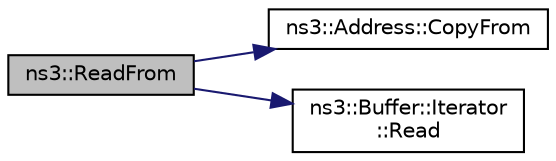 digraph "ns3::ReadFrom"
{
 // LATEX_PDF_SIZE
  edge [fontname="Helvetica",fontsize="10",labelfontname="Helvetica",labelfontsize="10"];
  node [fontname="Helvetica",fontsize="10",shape=record];
  rankdir="LR";
  Node1 [label="ns3::ReadFrom",height=0.2,width=0.4,color="black", fillcolor="grey75", style="filled", fontcolor="black",tooltip="Read an Address from a Buffer."];
  Node1 -> Node2 [color="midnightblue",fontsize="10",style="solid",fontname="Helvetica"];
  Node2 [label="ns3::Address::CopyFrom",height=0.2,width=0.4,color="black", fillcolor="white", style="filled",URL="$classns3_1_1_address.html#a14670b07f7ac98f6db43a71dd5c08c4e",tooltip=" "];
  Node1 -> Node3 [color="midnightblue",fontsize="10",style="solid",fontname="Helvetica"];
  Node3 [label="ns3::Buffer::Iterator\l::Read",height=0.2,width=0.4,color="black", fillcolor="white", style="filled",URL="$classns3_1_1_buffer_1_1_iterator.html#a84e2f58f26fa3a3fec00c11e911b530a",tooltip=" "];
}
